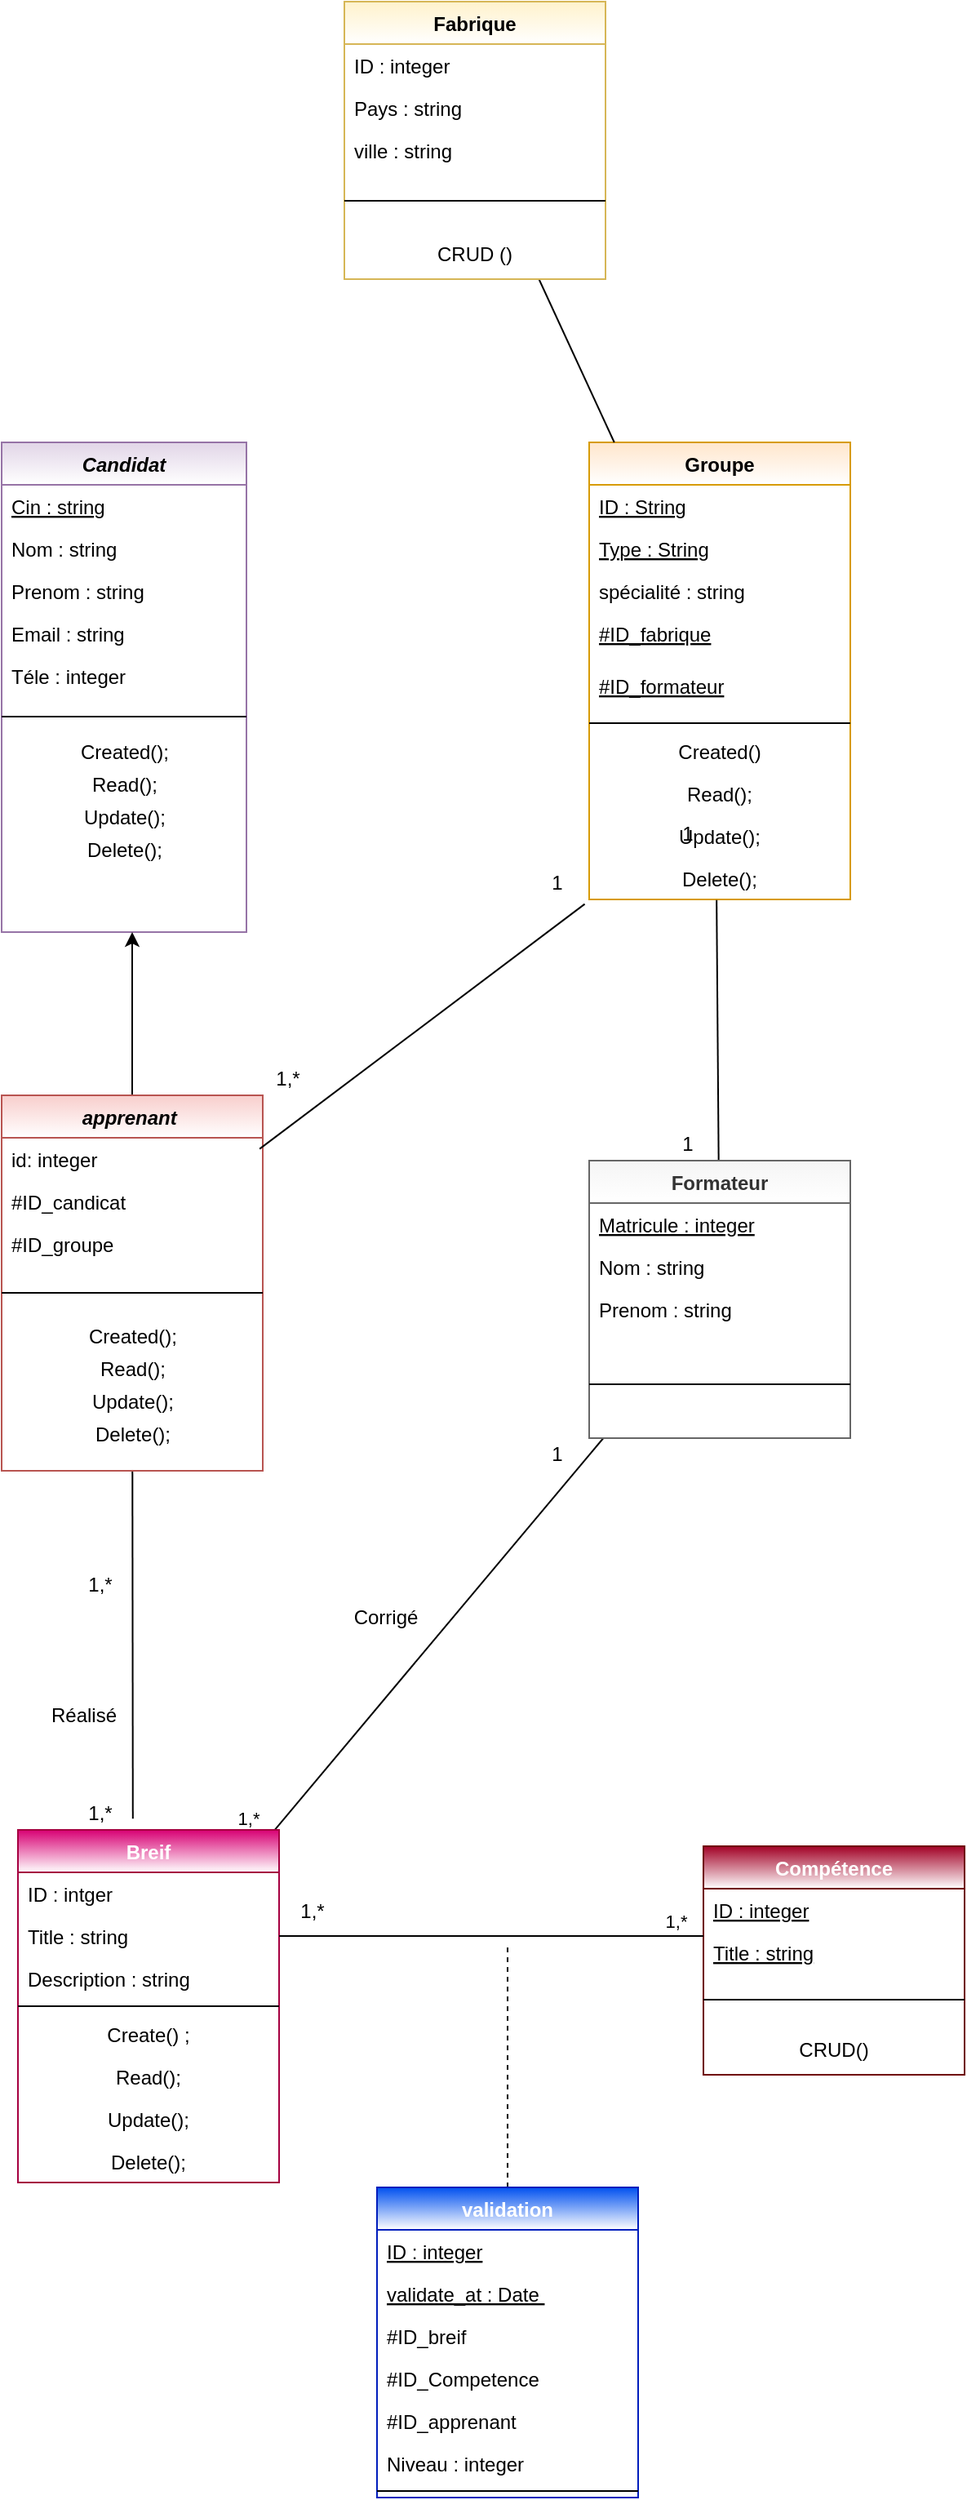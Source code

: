 <mxfile version="15.8.4" type="device"><diagram id="C5RBs43oDa-KdzZeNtuy" name="Page-1"><mxGraphModel dx="1038" dy="1818" grid="1" gridSize="10" guides="1" tooltips="1" connect="1" arrows="1" fold="1" page="1" pageScale="1" pageWidth="827" pageHeight="1169" math="0" shadow="0"><root><mxCell id="WIyWlLk6GJQsqaUBKTNV-0"/><mxCell id="WIyWlLk6GJQsqaUBKTNV-1" parent="WIyWlLk6GJQsqaUBKTNV-0"/><mxCell id="zkfFHV4jXpPFQw0GAbJ--0" value="Candidat" style="swimlane;fontStyle=3;align=center;verticalAlign=top;childLayout=stackLayout;horizontal=1;startSize=26;horizontalStack=0;resizeParent=1;resizeLast=0;collapsible=1;marginBottom=0;rounded=0;shadow=0;strokeWidth=1;fillColor=#e1d5e7;strokeColor=#9673a6;gradientColor=#ffffff;swimlaneFillColor=default;" parent="WIyWlLk6GJQsqaUBKTNV-1" vertex="1"><mxGeometry x="220" y="100" width="150" height="300" as="geometry"><mxRectangle x="230" y="140" width="160" height="26" as="alternateBounds"/></mxGeometry></mxCell><mxCell id="zkfFHV4jXpPFQw0GAbJ--2" value="Cin : string&#10;" style="text;align=left;verticalAlign=top;spacingLeft=4;spacingRight=4;overflow=hidden;rotatable=0;points=[[0,0.5],[1,0.5]];portConstraint=eastwest;rounded=0;shadow=0;html=0;fontStyle=4" parent="zkfFHV4jXpPFQw0GAbJ--0" vertex="1"><mxGeometry y="26" width="150" height="26" as="geometry"/></mxCell><mxCell id="aN4ewaZXmCb2OSoGveVA-0" value="Nom : string&#10;" style="text;align=left;verticalAlign=top;spacingLeft=4;spacingRight=4;overflow=hidden;rotatable=0;points=[[0,0.5],[1,0.5]];portConstraint=eastwest;rounded=0;shadow=0;html=0;" parent="zkfFHV4jXpPFQw0GAbJ--0" vertex="1"><mxGeometry y="52" width="150" height="26" as="geometry"/></mxCell><mxCell id="aN4ewaZXmCb2OSoGveVA-1" value="Prenom : string&#10;" style="text;align=left;verticalAlign=top;spacingLeft=4;spacingRight=4;overflow=hidden;rotatable=0;points=[[0,0.5],[1,0.5]];portConstraint=eastwest;rounded=0;shadow=0;html=0;" parent="zkfFHV4jXpPFQw0GAbJ--0" vertex="1"><mxGeometry y="78" width="150" height="26" as="geometry"/></mxCell><mxCell id="aN4ewaZXmCb2OSoGveVA-2" value="Email : string&#10;" style="text;align=left;verticalAlign=top;spacingLeft=4;spacingRight=4;overflow=hidden;rotatable=0;points=[[0,0.5],[1,0.5]];portConstraint=eastwest;rounded=0;shadow=0;html=0;" parent="zkfFHV4jXpPFQw0GAbJ--0" vertex="1"><mxGeometry y="104" width="150" height="26" as="geometry"/></mxCell><mxCell id="aN4ewaZXmCb2OSoGveVA-3" value="Téle : integer&#10;" style="text;align=left;verticalAlign=top;spacingLeft=4;spacingRight=4;overflow=hidden;rotatable=0;points=[[0,0.5],[1,0.5]];portConstraint=eastwest;rounded=0;shadow=0;html=0;" parent="zkfFHV4jXpPFQw0GAbJ--0" vertex="1"><mxGeometry y="130" width="150" height="26" as="geometry"/></mxCell><mxCell id="zkfFHV4jXpPFQw0GAbJ--4" value="" style="line;html=1;strokeWidth=1;align=left;verticalAlign=middle;spacingTop=-1;spacingLeft=3;spacingRight=3;rotatable=0;labelPosition=right;points=[];portConstraint=eastwest;" parent="zkfFHV4jXpPFQw0GAbJ--0" vertex="1"><mxGeometry y="156" width="150" height="24" as="geometry"/></mxCell><mxCell id="aN4ewaZXmCb2OSoGveVA-26" value="Created();" style="text;html=1;align=center;verticalAlign=middle;resizable=0;points=[];autosize=1;strokeColor=none;fillColor=none;" parent="zkfFHV4jXpPFQw0GAbJ--0" vertex="1"><mxGeometry y="180" width="150" height="20" as="geometry"/></mxCell><mxCell id="aN4ewaZXmCb2OSoGveVA-36" value="Read();" style="text;html=1;align=center;verticalAlign=middle;resizable=0;points=[];autosize=1;strokeColor=none;fillColor=none;" parent="zkfFHV4jXpPFQw0GAbJ--0" vertex="1"><mxGeometry y="200" width="150" height="20" as="geometry"/></mxCell><mxCell id="aN4ewaZXmCb2OSoGveVA-27" value="Update();" style="text;html=1;align=center;verticalAlign=middle;resizable=0;points=[];autosize=1;strokeColor=none;fillColor=none;" parent="zkfFHV4jXpPFQw0GAbJ--0" vertex="1"><mxGeometry y="220" width="150" height="20" as="geometry"/></mxCell><mxCell id="aN4ewaZXmCb2OSoGveVA-28" value="Delete();" style="text;html=1;align=center;verticalAlign=middle;resizable=0;points=[];autosize=1;strokeColor=none;fillColor=none;" parent="zkfFHV4jXpPFQw0GAbJ--0" vertex="1"><mxGeometry y="240" width="150" height="20" as="geometry"/></mxCell><mxCell id="aN4ewaZXmCb2OSoGveVA-11" value="" style="rounded=0;orthogonalLoop=1;jettySize=auto;html=1;" parent="WIyWlLk6GJQsqaUBKTNV-1" source="aN4ewaZXmCb2OSoGveVA-4" edge="1"><mxGeometry relative="1" as="geometry"><mxPoint x="300" y="400" as="targetPoint"/></mxGeometry></mxCell><mxCell id="aN4ewaZXmCb2OSoGveVA-79" style="edgeStyle=none;rounded=0;orthogonalLoop=1;jettySize=auto;html=1;entryX=0.44;entryY=-0.032;entryDx=0;entryDy=0;entryPerimeter=0;endArrow=none;endFill=0;" parent="WIyWlLk6GJQsqaUBKTNV-1" source="aN4ewaZXmCb2OSoGveVA-4" target="aN4ewaZXmCb2OSoGveVA-55" edge="1"><mxGeometry relative="1" as="geometry"/></mxCell><mxCell id="aN4ewaZXmCb2OSoGveVA-4" value="apprenant " style="swimlane;fontStyle=3;align=center;verticalAlign=top;childLayout=stackLayout;horizontal=1;startSize=26;horizontalStack=0;resizeParent=1;resizeLast=0;collapsible=1;marginBottom=0;rounded=0;shadow=0;strokeWidth=1;fillColor=#f8cecc;strokeColor=#b85450;gradientColor=#ffffff;swimlaneFillColor=default;" parent="WIyWlLk6GJQsqaUBKTNV-1" vertex="1"><mxGeometry x="220" y="500" width="160" height="230" as="geometry"><mxRectangle x="230" y="140" width="160" height="26" as="alternateBounds"/></mxGeometry></mxCell><mxCell id="aN4ewaZXmCb2OSoGveVA-5" value="id: integer&#10;" style="text;align=left;verticalAlign=top;spacingLeft=4;spacingRight=4;overflow=hidden;rotatable=0;points=[[0,0.5],[1,0.5]];portConstraint=eastwest;rounded=0;shadow=0;html=0;" parent="aN4ewaZXmCb2OSoGveVA-4" vertex="1"><mxGeometry y="26" width="160" height="26" as="geometry"/></mxCell><mxCell id="aN4ewaZXmCb2OSoGveVA-49" value="#ID_candicat" style="text;align=left;verticalAlign=top;spacingLeft=4;spacingRight=4;overflow=hidden;rotatable=0;points=[[0,0.5],[1,0.5]];portConstraint=eastwest;rounded=0;shadow=0;html=0;" parent="aN4ewaZXmCb2OSoGveVA-4" vertex="1"><mxGeometry y="52" width="160" height="26" as="geometry"/></mxCell><mxCell id="aN4ewaZXmCb2OSoGveVA-60" value="#ID_groupe" style="text;align=left;verticalAlign=top;spacingLeft=4;spacingRight=4;overflow=hidden;rotatable=0;points=[[0,0.5],[1,0.5]];portConstraint=eastwest;rounded=0;shadow=0;html=0;" parent="aN4ewaZXmCb2OSoGveVA-4" vertex="1"><mxGeometry y="78" width="160" height="26" as="geometry"/></mxCell><mxCell id="aN4ewaZXmCb2OSoGveVA-10" value="" style="line;html=1;strokeWidth=1;align=left;verticalAlign=middle;spacingTop=-1;spacingLeft=3;spacingRight=3;rotatable=0;labelPosition=right;points=[];portConstraint=eastwest;" parent="aN4ewaZXmCb2OSoGveVA-4" vertex="1"><mxGeometry y="104" width="160" height="34" as="geometry"/></mxCell><mxCell id="aN4ewaZXmCb2OSoGveVA-62" value="Created();" style="text;html=1;align=center;verticalAlign=middle;resizable=0;points=[];autosize=1;strokeColor=none;fillColor=none;" parent="aN4ewaZXmCb2OSoGveVA-4" vertex="1"><mxGeometry y="138" width="160" height="20" as="geometry"/></mxCell><mxCell id="aN4ewaZXmCb2OSoGveVA-72" value="Read();" style="text;html=1;align=center;verticalAlign=middle;resizable=0;points=[];autosize=1;strokeColor=none;fillColor=none;" parent="aN4ewaZXmCb2OSoGveVA-4" vertex="1"><mxGeometry y="158" width="160" height="20" as="geometry"/></mxCell><mxCell id="aN4ewaZXmCb2OSoGveVA-73" value="Update();" style="text;html=1;align=center;verticalAlign=middle;resizable=0;points=[];autosize=1;strokeColor=none;fillColor=none;" parent="aN4ewaZXmCb2OSoGveVA-4" vertex="1"><mxGeometry y="178" width="160" height="20" as="geometry"/></mxCell><mxCell id="aN4ewaZXmCb2OSoGveVA-74" value="Delete();" style="text;html=1;align=center;verticalAlign=middle;resizable=0;points=[];autosize=1;strokeColor=none;fillColor=none;" parent="aN4ewaZXmCb2OSoGveVA-4" vertex="1"><mxGeometry y="198" width="160" height="20" as="geometry"/></mxCell><mxCell id="aN4ewaZXmCb2OSoGveVA-18" value="Groupe" style="swimlane;fontStyle=1;align=center;verticalAlign=top;childLayout=stackLayout;horizontal=1;startSize=26;horizontalStack=0;resizeParent=1;resizeParentMax=0;resizeLast=0;collapsible=1;marginBottom=0;fillColor=#ffe6cc;strokeColor=#d79b00;gradientColor=#ffffff;swimlaneFillColor=default;" parent="WIyWlLk6GJQsqaUBKTNV-1" vertex="1"><mxGeometry x="580" y="100" width="160" height="280" as="geometry"/></mxCell><mxCell id="aN4ewaZXmCb2OSoGveVA-19" value="ID : String" style="text;strokeColor=none;fillColor=none;align=left;verticalAlign=top;spacingLeft=4;spacingRight=4;overflow=hidden;rotatable=0;points=[[0,0.5],[1,0.5]];portConstraint=eastwest;fontStyle=4" parent="aN4ewaZXmCb2OSoGveVA-18" vertex="1"><mxGeometry y="26" width="160" height="26" as="geometry"/></mxCell><mxCell id="aN4ewaZXmCb2OSoGveVA-92" value="Type : String" style="text;strokeColor=none;fillColor=none;align=left;verticalAlign=top;spacingLeft=4;spacingRight=4;overflow=hidden;rotatable=0;points=[[0,0.5],[1,0.5]];portConstraint=eastwest;fontStyle=4" parent="aN4ewaZXmCb2OSoGveVA-18" vertex="1"><mxGeometry y="52" width="160" height="26" as="geometry"/></mxCell><mxCell id="aN4ewaZXmCb2OSoGveVA-93" value="spécialité : string&#10;" style="text;align=left;verticalAlign=top;spacingLeft=4;spacingRight=4;overflow=hidden;rotatable=0;points=[[0,0.5],[1,0.5]];portConstraint=eastwest;rounded=0;shadow=0;html=0;" parent="aN4ewaZXmCb2OSoGveVA-18" vertex="1"><mxGeometry y="78" width="160" height="26" as="geometry"/></mxCell><mxCell id="aN4ewaZXmCb2OSoGveVA-32" value="#ID_fabrique" style="text;strokeColor=none;fillColor=none;align=left;verticalAlign=top;spacingLeft=4;spacingRight=4;overflow=hidden;rotatable=0;points=[[0,0.5],[1,0.5]];portConstraint=eastwest;fontStyle=4" parent="aN4ewaZXmCb2OSoGveVA-18" vertex="1"><mxGeometry y="104" width="160" height="32" as="geometry"/></mxCell><mxCell id="aN4ewaZXmCb2OSoGveVA-100" value="#ID_formateur" style="text;strokeColor=none;fillColor=none;align=left;verticalAlign=top;spacingLeft=4;spacingRight=4;overflow=hidden;rotatable=0;points=[[0,0.5],[1,0.5]];portConstraint=eastwest;fontStyle=4" parent="aN4ewaZXmCb2OSoGveVA-18" vertex="1"><mxGeometry y="136" width="160" height="32" as="geometry"/></mxCell><mxCell id="aN4ewaZXmCb2OSoGveVA-20" value="" style="line;strokeWidth=1;fillColor=none;align=left;verticalAlign=middle;spacingTop=-1;spacingLeft=3;spacingRight=3;rotatable=0;labelPosition=right;points=[];portConstraint=eastwest;" parent="aN4ewaZXmCb2OSoGveVA-18" vertex="1"><mxGeometry y="168" width="160" height="8" as="geometry"/></mxCell><mxCell id="aN4ewaZXmCb2OSoGveVA-21" value="Created()" style="text;strokeColor=none;fillColor=none;align=center;verticalAlign=top;spacingLeft=4;spacingRight=4;overflow=hidden;rotatable=0;points=[[0,0.5],[1,0.5]];portConstraint=eastwest;" parent="aN4ewaZXmCb2OSoGveVA-18" vertex="1"><mxGeometry y="176" width="160" height="26" as="geometry"/></mxCell><mxCell id="aN4ewaZXmCb2OSoGveVA-34" value="Read();" style="text;strokeColor=none;fillColor=none;align=center;verticalAlign=top;spacingLeft=4;spacingRight=4;overflow=hidden;rotatable=0;points=[[0,0.5],[1,0.5]];portConstraint=eastwest;" parent="aN4ewaZXmCb2OSoGveVA-18" vertex="1"><mxGeometry y="202" width="160" height="26" as="geometry"/></mxCell><mxCell id="aN4ewaZXmCb2OSoGveVA-33" value="Update();" style="text;strokeColor=none;fillColor=none;align=center;verticalAlign=top;spacingLeft=4;spacingRight=4;overflow=hidden;rotatable=0;points=[[0,0.5],[1,0.5]];portConstraint=eastwest;" parent="aN4ewaZXmCb2OSoGveVA-18" vertex="1"><mxGeometry y="228" width="160" height="26" as="geometry"/></mxCell><mxCell id="aN4ewaZXmCb2OSoGveVA-35" value="Delete();" style="text;strokeColor=none;fillColor=none;align=center;verticalAlign=top;spacingLeft=4;spacingRight=4;overflow=hidden;rotatable=0;points=[[0,0.5],[1,0.5]];portConstraint=eastwest;" parent="aN4ewaZXmCb2OSoGveVA-18" vertex="1"><mxGeometry y="254" width="160" height="26" as="geometry"/></mxCell><mxCell id="aN4ewaZXmCb2OSoGveVA-43" style="edgeStyle=none;rounded=0;orthogonalLoop=1;jettySize=auto;html=1;entryX=0.488;entryY=1.015;entryDx=0;entryDy=0;entryPerimeter=0;endArrow=none;endFill=0;" parent="WIyWlLk6GJQsqaUBKTNV-1" source="aN4ewaZXmCb2OSoGveVA-37" target="aN4ewaZXmCb2OSoGveVA-35" edge="1"><mxGeometry relative="1" as="geometry"/></mxCell><mxCell id="aN4ewaZXmCb2OSoGveVA-83" style="edgeStyle=none;rounded=0;orthogonalLoop=1;jettySize=auto;html=1;entryX=0.955;entryY=0.025;entryDx=0;entryDy=0;entryPerimeter=0;endArrow=none;endFill=0;" parent="WIyWlLk6GJQsqaUBKTNV-1" source="aN4ewaZXmCb2OSoGveVA-37" target="aN4ewaZXmCb2OSoGveVA-55" edge="1"><mxGeometry relative="1" as="geometry"/></mxCell><mxCell id="aN4ewaZXmCb2OSoGveVA-86" value="1,*" style="edgeLabel;html=1;align=center;verticalAlign=middle;resizable=0;points=[];" parent="aN4ewaZXmCb2OSoGveVA-83" vertex="1" connectable="0"><mxGeometry x="0.881" y="-6" relative="1" as="geometry"><mxPoint x="-20" y="6" as="offset"/></mxGeometry></mxCell><mxCell id="aN4ewaZXmCb2OSoGveVA-37" value="Formateur" style="swimlane;fontStyle=1;align=center;verticalAlign=top;childLayout=stackLayout;horizontal=1;startSize=26;horizontalStack=0;resizeParent=1;resizeParentMax=0;resizeLast=0;collapsible=1;marginBottom=0;fillColor=#f5f5f5;fontColor=#333333;strokeColor=#666666;gradientColor=#ffffff;swimlaneFillColor=default;" parent="WIyWlLk6GJQsqaUBKTNV-1" vertex="1"><mxGeometry x="580" y="540" width="160" height="170" as="geometry"/></mxCell><mxCell id="aN4ewaZXmCb2OSoGveVA-38" value="Matricule : integer" style="text;strokeColor=none;fillColor=none;align=left;verticalAlign=top;spacingLeft=4;spacingRight=4;overflow=hidden;rotatable=0;points=[[0,0.5],[1,0.5]];portConstraint=eastwest;fontStyle=4" parent="aN4ewaZXmCb2OSoGveVA-37" vertex="1"><mxGeometry y="26" width="160" height="26" as="geometry"/></mxCell><mxCell id="aN4ewaZXmCb2OSoGveVA-41" value="Nom : string" style="text;strokeColor=none;fillColor=none;align=left;verticalAlign=top;spacingLeft=4;spacingRight=4;overflow=hidden;rotatable=0;points=[[0,0.5],[1,0.5]];portConstraint=eastwest;" parent="aN4ewaZXmCb2OSoGveVA-37" vertex="1"><mxGeometry y="52" width="160" height="26" as="geometry"/></mxCell><mxCell id="aN4ewaZXmCb2OSoGveVA-42" value="Prenom : string" style="text;strokeColor=none;fillColor=none;align=left;verticalAlign=top;spacingLeft=4;spacingRight=4;overflow=hidden;rotatable=0;points=[[0,0.5],[1,0.5]];portConstraint=eastwest;" parent="aN4ewaZXmCb2OSoGveVA-37" vertex="1"><mxGeometry y="78" width="160" height="26" as="geometry"/></mxCell><mxCell id="aN4ewaZXmCb2OSoGveVA-39" value="" style="line;strokeWidth=1;fillColor=none;align=left;verticalAlign=middle;spacingTop=-1;spacingLeft=3;spacingRight=3;rotatable=0;labelPosition=right;points=[];portConstraint=eastwest;" parent="aN4ewaZXmCb2OSoGveVA-37" vertex="1"><mxGeometry y="104" width="160" height="66" as="geometry"/></mxCell><mxCell id="aN4ewaZXmCb2OSoGveVA-44" value="1" style="text;html=1;align=center;verticalAlign=middle;resizable=0;points=[];autosize=1;strokeColor=none;fillColor=none;" parent="WIyWlLk6GJQsqaUBKTNV-1" vertex="1"><mxGeometry x="630" y="330" width="20" height="20" as="geometry"/></mxCell><mxCell id="aN4ewaZXmCb2OSoGveVA-45" value="1" style="text;html=1;align=center;verticalAlign=middle;resizable=0;points=[];autosize=1;strokeColor=none;fillColor=none;" parent="WIyWlLk6GJQsqaUBKTNV-1" vertex="1"><mxGeometry x="630" y="520" width="20" height="20" as="geometry"/></mxCell><mxCell id="aN4ewaZXmCb2OSoGveVA-46" style="edgeStyle=none;rounded=0;orthogonalLoop=1;jettySize=auto;html=1;entryX=-0.017;entryY=1.108;entryDx=0;entryDy=0;exitX=0.988;exitY=0.262;exitDx=0;exitDy=0;exitPerimeter=0;entryPerimeter=0;endArrow=none;endFill=0;" parent="WIyWlLk6GJQsqaUBKTNV-1" source="aN4ewaZXmCb2OSoGveVA-5" target="aN4ewaZXmCb2OSoGveVA-35" edge="1"><mxGeometry relative="1" as="geometry"/></mxCell><mxCell id="aN4ewaZXmCb2OSoGveVA-47" value="1,*" style="text;html=1;align=center;verticalAlign=middle;resizable=0;points=[];autosize=1;strokeColor=none;fillColor=none;" parent="WIyWlLk6GJQsqaUBKTNV-1" vertex="1"><mxGeometry x="380" y="480" width="30" height="20" as="geometry"/></mxCell><mxCell id="aN4ewaZXmCb2OSoGveVA-48" value="1" style="text;html=1;align=center;verticalAlign=middle;resizable=0;points=[];autosize=1;strokeColor=none;fillColor=none;" parent="WIyWlLk6GJQsqaUBKTNV-1" vertex="1"><mxGeometry x="550" y="360" width="20" height="20" as="geometry"/></mxCell><mxCell id="aN4ewaZXmCb2OSoGveVA-50" value="Compétence" style="swimlane;fontStyle=1;align=center;verticalAlign=top;childLayout=stackLayout;horizontal=1;startSize=26;horizontalStack=0;resizeParent=1;resizeParentMax=0;resizeLast=0;collapsible=1;marginBottom=0;fillColor=#a20025;fontColor=#ffffff;strokeColor=#6F0000;gradientColor=#ffffff;swimlaneFillColor=default;" parent="WIyWlLk6GJQsqaUBKTNV-1" vertex="1"><mxGeometry x="650" y="960" width="160" height="140" as="geometry"/></mxCell><mxCell id="aN4ewaZXmCb2OSoGveVA-51" value="ID : integer" style="text;strokeColor=none;fillColor=none;align=left;verticalAlign=top;spacingLeft=4;spacingRight=4;overflow=hidden;rotatable=0;points=[[0,0.5],[1,0.5]];portConstraint=eastwest;fontStyle=4" parent="aN4ewaZXmCb2OSoGveVA-50" vertex="1"><mxGeometry y="26" width="160" height="26" as="geometry"/></mxCell><mxCell id="aN4ewaZXmCb2OSoGveVA-54" value="Title : string" style="text;strokeColor=none;fillColor=none;align=left;verticalAlign=top;spacingLeft=4;spacingRight=4;overflow=hidden;rotatable=0;points=[[0,0.5],[1,0.5]];portConstraint=eastwest;fontStyle=4" parent="aN4ewaZXmCb2OSoGveVA-50" vertex="1"><mxGeometry y="52" width="160" height="26" as="geometry"/></mxCell><mxCell id="aN4ewaZXmCb2OSoGveVA-52" value="" style="line;strokeWidth=1;fillColor=none;align=left;verticalAlign=middle;spacingTop=-1;spacingLeft=3;spacingRight=3;rotatable=0;labelPosition=right;points=[];portConstraint=eastwest;" parent="aN4ewaZXmCb2OSoGveVA-50" vertex="1"><mxGeometry y="78" width="160" height="32" as="geometry"/></mxCell><mxCell id="bb_xDQ3ll2fMlVzX79Au-9" value="CRUD()" style="text;html=1;strokeColor=none;fillColor=none;align=center;verticalAlign=middle;whiteSpace=wrap;rounded=0;" vertex="1" parent="aN4ewaZXmCb2OSoGveVA-50"><mxGeometry y="110" width="160" height="30" as="geometry"/></mxCell><mxCell id="aN4ewaZXmCb2OSoGveVA-55" value="Breif" style="swimlane;fontStyle=1;align=center;verticalAlign=top;childLayout=stackLayout;horizontal=1;startSize=26;horizontalStack=0;resizeParent=1;resizeParentMax=0;resizeLast=0;collapsible=1;marginBottom=0;fillColor=#d80073;fontColor=#ffffff;strokeColor=#A50040;gradientColor=#ffffff;swimlaneFillColor=default;" parent="WIyWlLk6GJQsqaUBKTNV-1" vertex="1"><mxGeometry x="230" y="950" width="160" height="216" as="geometry"/></mxCell><mxCell id="aN4ewaZXmCb2OSoGveVA-56" value="ID : intger" style="text;strokeColor=none;fillColor=none;align=left;verticalAlign=top;spacingLeft=4;spacingRight=4;overflow=hidden;rotatable=0;points=[[0,0.5],[1,0.5]];portConstraint=eastwest;" parent="aN4ewaZXmCb2OSoGveVA-55" vertex="1"><mxGeometry y="26" width="160" height="26" as="geometry"/></mxCell><mxCell id="GKEdOfHeGhFQ4OHeMMtS-8" value="Title : string" style="text;strokeColor=none;fillColor=none;align=left;verticalAlign=top;spacingLeft=4;spacingRight=4;overflow=hidden;rotatable=0;points=[[0,0.5],[1,0.5]];portConstraint=eastwest;" parent="aN4ewaZXmCb2OSoGveVA-55" vertex="1"><mxGeometry y="52" width="160" height="26" as="geometry"/></mxCell><mxCell id="aN4ewaZXmCb2OSoGveVA-78" value="Description : string" style="text;strokeColor=none;fillColor=none;align=left;verticalAlign=top;spacingLeft=4;spacingRight=4;overflow=hidden;rotatable=0;points=[[0,0.5],[1,0.5]];portConstraint=eastwest;" parent="aN4ewaZXmCb2OSoGveVA-55" vertex="1"><mxGeometry y="78" width="160" height="26" as="geometry"/></mxCell><mxCell id="aN4ewaZXmCb2OSoGveVA-57" value="" style="line;strokeWidth=1;fillColor=none;align=left;verticalAlign=middle;spacingTop=-1;spacingLeft=3;spacingRight=3;rotatable=0;labelPosition=right;points=[];portConstraint=eastwest;" parent="aN4ewaZXmCb2OSoGveVA-55" vertex="1"><mxGeometry y="104" width="160" height="8" as="geometry"/></mxCell><mxCell id="aN4ewaZXmCb2OSoGveVA-58" value="Create() ;" style="text;strokeColor=none;fillColor=none;align=center;verticalAlign=top;spacingLeft=4;spacingRight=4;overflow=hidden;rotatable=0;points=[[0,0.5],[1,0.5]];portConstraint=eastwest;" parent="aN4ewaZXmCb2OSoGveVA-55" vertex="1"><mxGeometry y="112" width="160" height="26" as="geometry"/></mxCell><mxCell id="GKEdOfHeGhFQ4OHeMMtS-11" value="Read();" style="text;strokeColor=none;fillColor=none;align=center;verticalAlign=top;spacingLeft=4;spacingRight=4;overflow=hidden;rotatable=0;points=[[0,0.5],[1,0.5]];portConstraint=eastwest;" parent="aN4ewaZXmCb2OSoGveVA-55" vertex="1"><mxGeometry y="138" width="160" height="26" as="geometry"/></mxCell><mxCell id="GKEdOfHeGhFQ4OHeMMtS-12" value="Update();" style="text;strokeColor=none;fillColor=none;align=center;verticalAlign=top;spacingLeft=4;spacingRight=4;overflow=hidden;rotatable=0;points=[[0,0.5],[1,0.5]];portConstraint=eastwest;" parent="aN4ewaZXmCb2OSoGveVA-55" vertex="1"><mxGeometry y="164" width="160" height="26" as="geometry"/></mxCell><mxCell id="GKEdOfHeGhFQ4OHeMMtS-13" value="Delete();" style="text;strokeColor=none;fillColor=none;align=center;verticalAlign=top;spacingLeft=4;spacingRight=4;overflow=hidden;rotatable=0;points=[[0,0.5],[1,0.5]];portConstraint=eastwest;" parent="aN4ewaZXmCb2OSoGveVA-55" vertex="1"><mxGeometry y="190" width="160" height="26" as="geometry"/></mxCell><mxCell id="aN4ewaZXmCb2OSoGveVA-80" value="1,*" style="text;html=1;align=center;verticalAlign=middle;resizable=0;points=[];autosize=1;strokeColor=none;fillColor=none;" parent="WIyWlLk6GJQsqaUBKTNV-1" vertex="1"><mxGeometry x="265" y="790" width="30" height="20" as="geometry"/></mxCell><mxCell id="aN4ewaZXmCb2OSoGveVA-81" value="1,*" style="text;html=1;align=center;verticalAlign=middle;resizable=0;points=[];autosize=1;strokeColor=none;fillColor=none;" parent="WIyWlLk6GJQsqaUBKTNV-1" vertex="1"><mxGeometry x="265" y="930" width="30" height="20" as="geometry"/></mxCell><mxCell id="aN4ewaZXmCb2OSoGveVA-82" value="Réalisé" style="text;html=1;align=center;verticalAlign=middle;resizable=0;points=[];autosize=1;strokeColor=none;fillColor=none;" parent="WIyWlLk6GJQsqaUBKTNV-1" vertex="1"><mxGeometry x="240" y="870" width="60" height="20" as="geometry"/></mxCell><mxCell id="aN4ewaZXmCb2OSoGveVA-84" value="Corrigé" style="text;html=1;align=center;verticalAlign=middle;resizable=0;points=[];autosize=1;strokeColor=none;fillColor=none;" parent="WIyWlLk6GJQsqaUBKTNV-1" vertex="1"><mxGeometry x="430" y="810" width="50" height="20" as="geometry"/></mxCell><mxCell id="aN4ewaZXmCb2OSoGveVA-87" value="1" style="text;html=1;align=center;verticalAlign=middle;resizable=0;points=[];autosize=1;strokeColor=none;fillColor=none;" parent="WIyWlLk6GJQsqaUBKTNV-1" vertex="1"><mxGeometry x="550" y="710" width="20" height="20" as="geometry"/></mxCell><mxCell id="aN4ewaZXmCb2OSoGveVA-89" style="edgeStyle=none;rounded=0;orthogonalLoop=1;jettySize=auto;html=1;endArrow=none;endFill=0;exitX=1;exitY=0.5;exitDx=0;exitDy=0;" parent="WIyWlLk6GJQsqaUBKTNV-1" source="GKEdOfHeGhFQ4OHeMMtS-8" edge="1"><mxGeometry relative="1" as="geometry"><mxPoint x="650" y="1015" as="targetPoint"/></mxGeometry></mxCell><mxCell id="aN4ewaZXmCb2OSoGveVA-90" value="1,*" style="edgeLabel;html=1;align=center;verticalAlign=middle;resizable=0;points=[];" parent="aN4ewaZXmCb2OSoGveVA-89" vertex="1" connectable="0"><mxGeometry x="0.868" y="9" relative="1" as="geometry"><mxPoint as="offset"/></mxGeometry></mxCell><mxCell id="aN4ewaZXmCb2OSoGveVA-91" value="1,*" style="text;html=1;align=center;verticalAlign=middle;resizable=0;points=[];autosize=1;strokeColor=none;fillColor=none;" parent="WIyWlLk6GJQsqaUBKTNV-1" vertex="1"><mxGeometry x="395" y="990" width="30" height="20" as="geometry"/></mxCell><mxCell id="aN4ewaZXmCb2OSoGveVA-101" style="edgeStyle=none;rounded=0;orthogonalLoop=1;jettySize=auto;html=1;endArrow=none;endFill=0;" parent="WIyWlLk6GJQsqaUBKTNV-1" source="aN4ewaZXmCb2OSoGveVA-94" target="aN4ewaZXmCb2OSoGveVA-18" edge="1"><mxGeometry relative="1" as="geometry"/></mxCell><mxCell id="aN4ewaZXmCb2OSoGveVA-94" value="Fabrique" style="swimlane;fontStyle=1;align=center;verticalAlign=top;childLayout=stackLayout;horizontal=1;startSize=26;horizontalStack=0;resizeParent=1;resizeParentMax=0;resizeLast=0;collapsible=1;marginBottom=0;fillColor=#fff2cc;strokeColor=#d6b656;gradientColor=#ffffff;swimlaneFillColor=default;" parent="WIyWlLk6GJQsqaUBKTNV-1" vertex="1"><mxGeometry x="430" y="-170" width="160" height="170" as="geometry"/></mxCell><mxCell id="aN4ewaZXmCb2OSoGveVA-95" value="ID : integer" style="text;align=left;verticalAlign=top;spacingLeft=4;spacingRight=4;overflow=hidden;rotatable=0;points=[[0,0.5],[1,0.5]];portConstraint=eastwest;" parent="aN4ewaZXmCb2OSoGveVA-94" vertex="1"><mxGeometry y="26" width="160" height="26" as="geometry"/></mxCell><mxCell id="aN4ewaZXmCb2OSoGveVA-98" value="Pays : string" style="text;strokeColor=none;fillColor=none;align=left;verticalAlign=top;spacingLeft=4;spacingRight=4;overflow=hidden;rotatable=0;points=[[0,0.5],[1,0.5]];portConstraint=eastwest;" parent="aN4ewaZXmCb2OSoGveVA-94" vertex="1"><mxGeometry y="52" width="160" height="26" as="geometry"/></mxCell><mxCell id="bb_xDQ3ll2fMlVzX79Au-0" value="ville : string" style="text;strokeColor=none;fillColor=none;align=left;verticalAlign=top;spacingLeft=4;spacingRight=4;overflow=hidden;rotatable=0;points=[[0,0.5],[1,0.5]];portConstraint=eastwest;" vertex="1" parent="aN4ewaZXmCb2OSoGveVA-94"><mxGeometry y="78" width="160" height="26" as="geometry"/></mxCell><mxCell id="aN4ewaZXmCb2OSoGveVA-96" value="" style="line;strokeWidth=1;fillColor=none;align=left;verticalAlign=middle;spacingTop=-1;spacingLeft=3;spacingRight=3;rotatable=0;labelPosition=right;points=[];portConstraint=eastwest;" parent="aN4ewaZXmCb2OSoGveVA-94" vertex="1"><mxGeometry y="104" width="160" height="36" as="geometry"/></mxCell><mxCell id="bb_xDQ3ll2fMlVzX79Au-7" value="CRUD ()" style="text;html=1;strokeColor=none;fillColor=none;align=center;verticalAlign=middle;whiteSpace=wrap;rounded=0;" vertex="1" parent="aN4ewaZXmCb2OSoGveVA-94"><mxGeometry y="140" width="160" height="30" as="geometry"/></mxCell><mxCell id="GKEdOfHeGhFQ4OHeMMtS-7" style="edgeStyle=orthogonalEdgeStyle;rounded=0;orthogonalLoop=1;jettySize=auto;html=1;endArrow=none;endFill=0;dashed=1;" parent="WIyWlLk6GJQsqaUBKTNV-1" source="GKEdOfHeGhFQ4OHeMMtS-0" edge="1"><mxGeometry relative="1" as="geometry"><mxPoint x="530" y="1020" as="targetPoint"/></mxGeometry></mxCell><mxCell id="GKEdOfHeGhFQ4OHeMMtS-0" value="validation" style="swimlane;fontStyle=1;align=center;verticalAlign=top;childLayout=stackLayout;horizontal=1;startSize=26;horizontalStack=0;resizeParent=1;resizeParentMax=0;resizeLast=0;collapsible=1;marginBottom=0;fillColor=#0050ef;fontColor=#ffffff;strokeColor=#001DBC;gradientColor=#ffffff;swimlaneFillColor=default;" parent="WIyWlLk6GJQsqaUBKTNV-1" vertex="1"><mxGeometry x="450" y="1169" width="160" height="190" as="geometry"/></mxCell><mxCell id="GKEdOfHeGhFQ4OHeMMtS-1" value="ID : integer" style="text;strokeColor=none;fillColor=none;align=left;verticalAlign=top;spacingLeft=4;spacingRight=4;overflow=hidden;rotatable=0;points=[[0,0.5],[1,0.5]];portConstraint=eastwest;fontStyle=4" parent="GKEdOfHeGhFQ4OHeMMtS-0" vertex="1"><mxGeometry y="26" width="160" height="26" as="geometry"/></mxCell><mxCell id="GKEdOfHeGhFQ4OHeMMtS-9" value="validate_at : Date " style="text;strokeColor=none;fillColor=none;align=left;verticalAlign=top;spacingLeft=4;spacingRight=4;overflow=hidden;rotatable=0;points=[[0,0.5],[1,0.5]];portConstraint=eastwest;fontStyle=4" parent="GKEdOfHeGhFQ4OHeMMtS-0" vertex="1"><mxGeometry y="52" width="160" height="26" as="geometry"/></mxCell><mxCell id="GKEdOfHeGhFQ4OHeMMtS-4" value="#ID_breif&#10;" style="text;strokeColor=none;fillColor=none;align=left;verticalAlign=top;spacingLeft=4;spacingRight=4;overflow=hidden;rotatable=0;points=[[0,0.5],[1,0.5]];portConstraint=eastwest;" parent="GKEdOfHeGhFQ4OHeMMtS-0" vertex="1"><mxGeometry y="78" width="160" height="26" as="geometry"/></mxCell><mxCell id="GKEdOfHeGhFQ4OHeMMtS-5" value="#ID_Competence" style="text;strokeColor=none;fillColor=none;align=left;verticalAlign=top;spacingLeft=4;spacingRight=4;overflow=hidden;rotatable=0;points=[[0,0.5],[1,0.5]];portConstraint=eastwest;" parent="GKEdOfHeGhFQ4OHeMMtS-0" vertex="1"><mxGeometry y="104" width="160" height="26" as="geometry"/></mxCell><mxCell id="GKEdOfHeGhFQ4OHeMMtS-10" value="#ID_apprenant" style="text;strokeColor=none;fillColor=none;align=left;verticalAlign=top;spacingLeft=4;spacingRight=4;overflow=hidden;rotatable=0;points=[[0,0.5],[1,0.5]];portConstraint=eastwest;" parent="GKEdOfHeGhFQ4OHeMMtS-0" vertex="1"><mxGeometry y="130" width="160" height="26" as="geometry"/></mxCell><mxCell id="GKEdOfHeGhFQ4OHeMMtS-6" value="Niveau : integer" style="text;strokeColor=none;fillColor=none;align=left;verticalAlign=top;spacingLeft=4;spacingRight=4;overflow=hidden;rotatable=0;points=[[0,0.5],[1,0.5]];portConstraint=eastwest;" parent="GKEdOfHeGhFQ4OHeMMtS-0" vertex="1"><mxGeometry y="156" width="160" height="26" as="geometry"/></mxCell><mxCell id="GKEdOfHeGhFQ4OHeMMtS-2" value="" style="line;strokeWidth=1;fillColor=none;align=left;verticalAlign=middle;spacingTop=-1;spacingLeft=3;spacingRight=3;rotatable=0;labelPosition=right;points=[];portConstraint=eastwest;" parent="GKEdOfHeGhFQ4OHeMMtS-0" vertex="1"><mxGeometry y="182" width="160" height="8" as="geometry"/></mxCell></root></mxGraphModel></diagram></mxfile>
